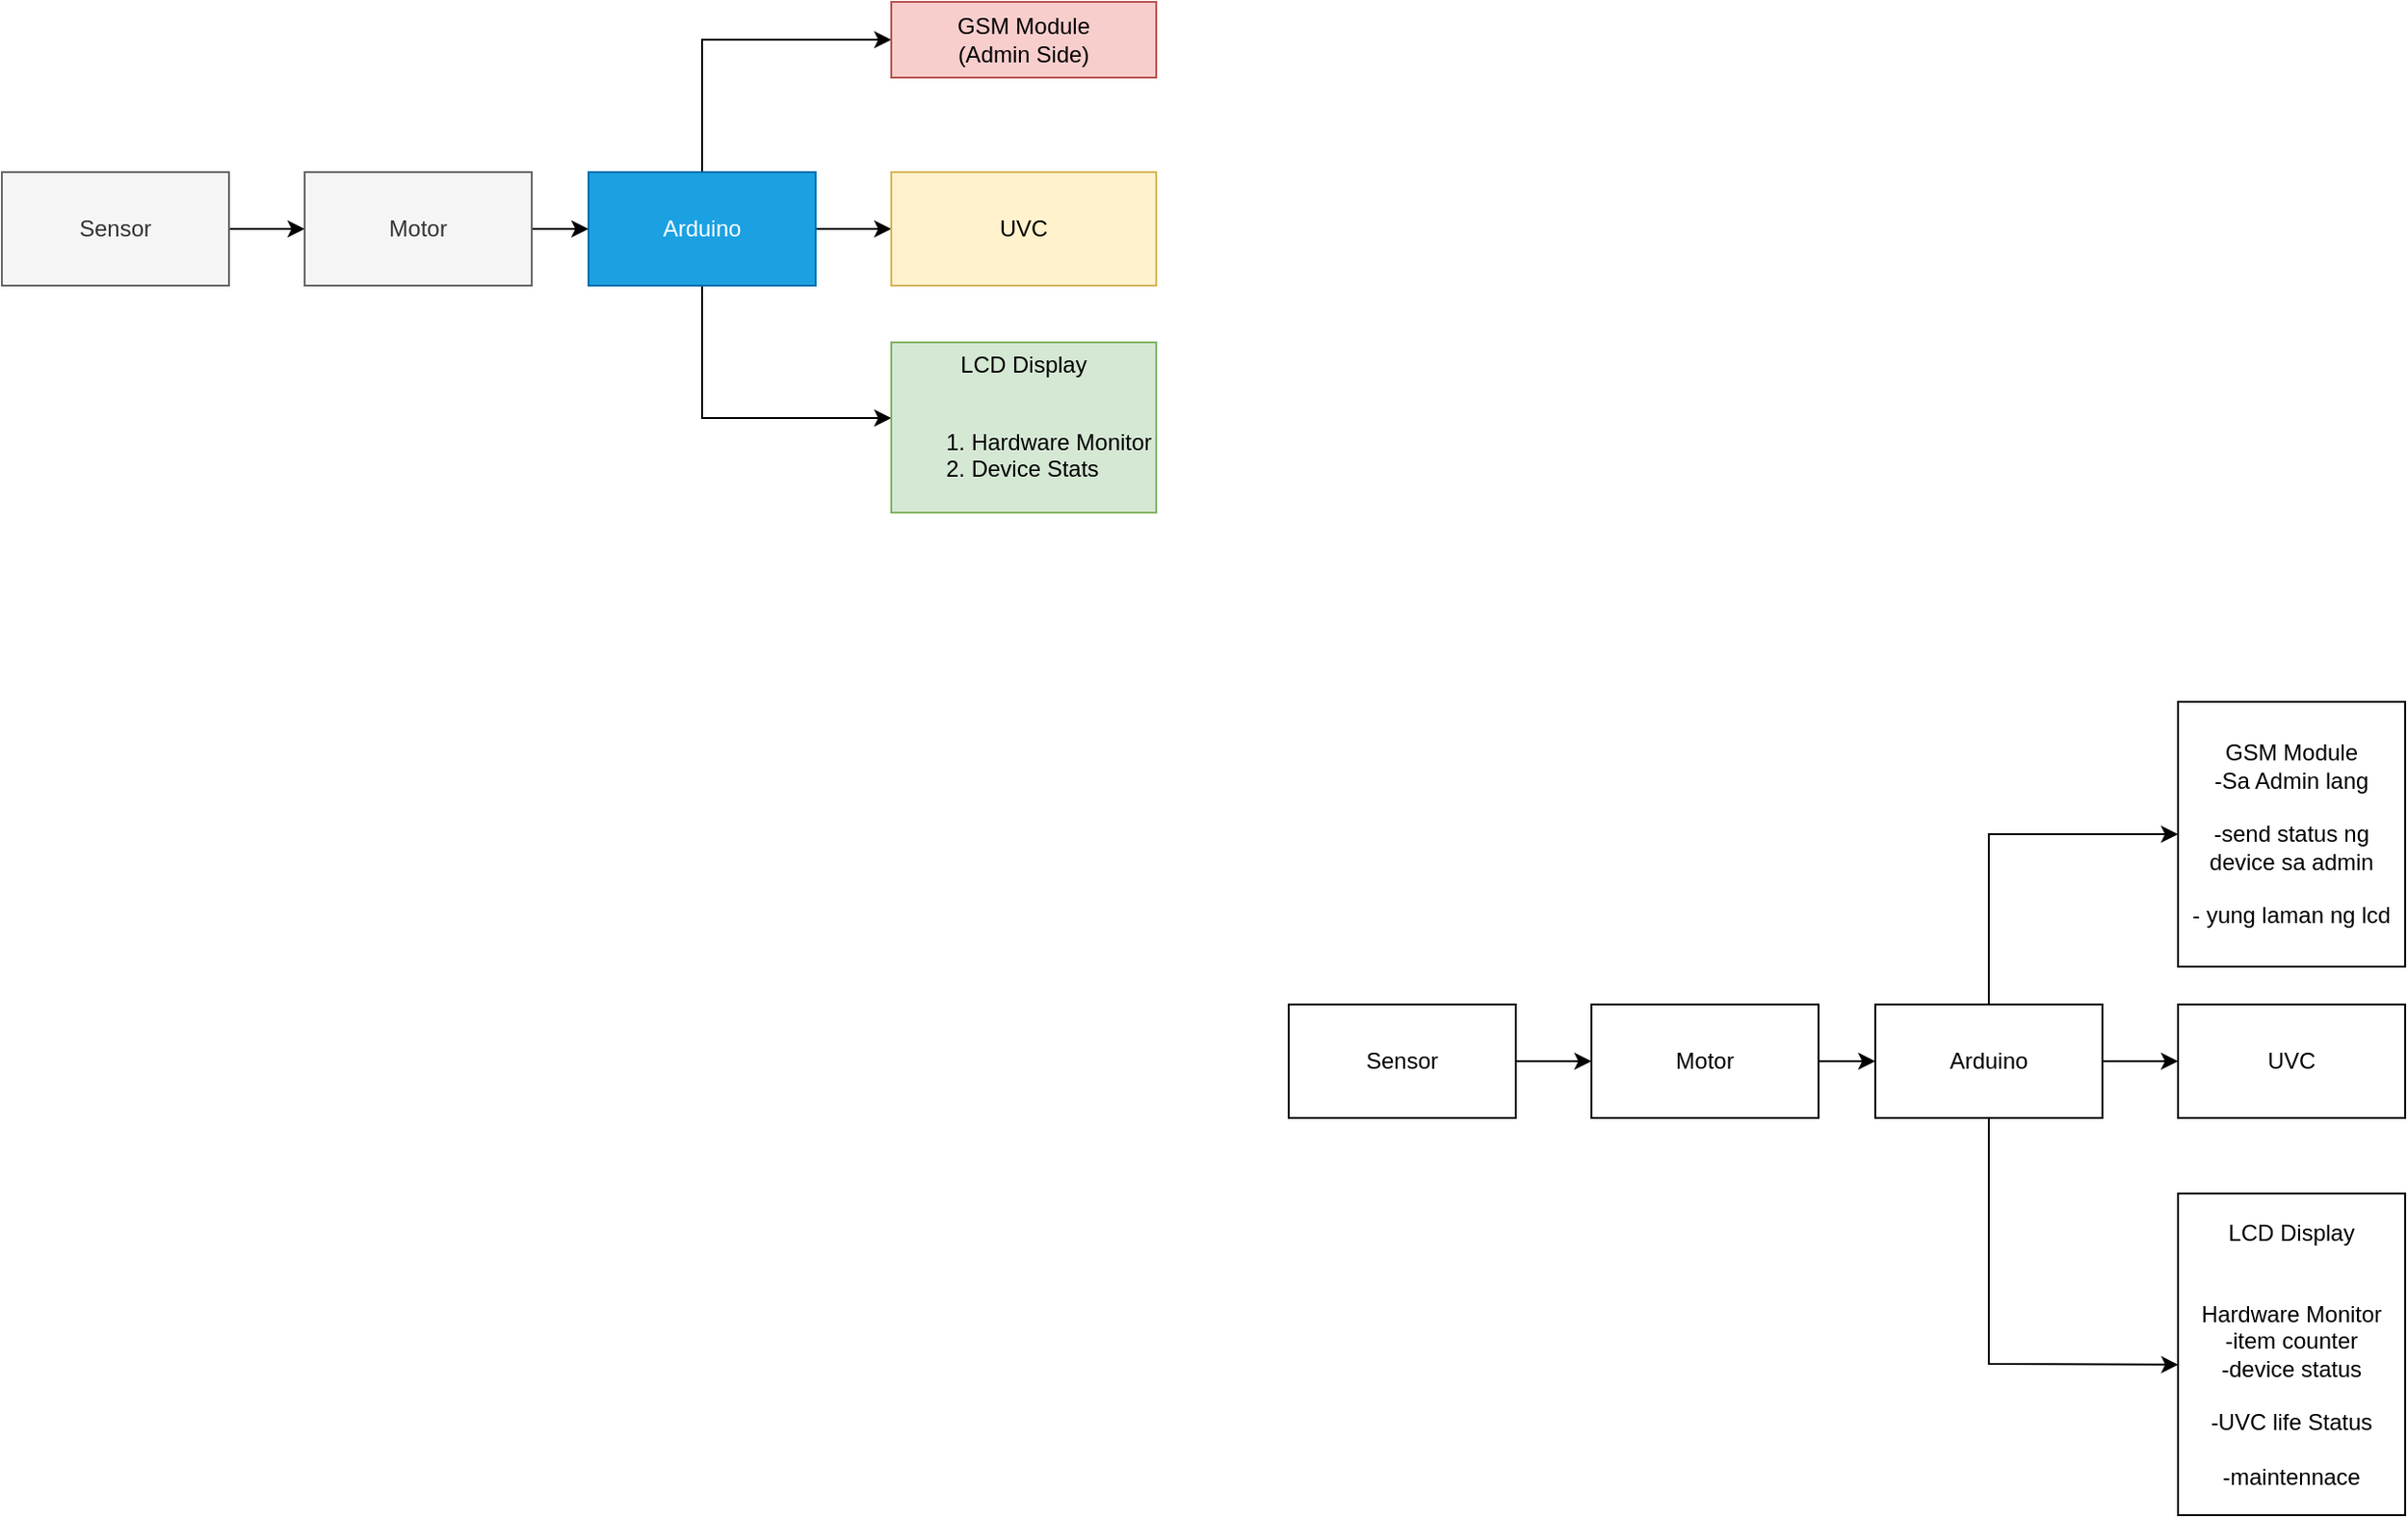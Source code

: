 <mxfile version="17.0.0" type="device"><diagram id="lvughGeJSt-7Xztix8nU" name="Page-1"><mxGraphModel dx="2881" dy="1103" grid="1" gridSize="10" guides="1" tooltips="1" connect="1" arrows="1" fold="1" page="1" pageScale="1" pageWidth="850" pageHeight="1100" math="0" shadow="0"><root><mxCell id="0"/><mxCell id="1" parent="0"/><mxCell id="no6VXicxQ9KglmTSSypp-87" value="" style="edgeStyle=none;rounded=0;orthogonalLoop=1;jettySize=auto;html=1;endArrow=classic;endFill=1;" edge="1" parent="1" source="no6VXicxQ9KglmTSSypp-77" target="no6VXicxQ9KglmTSSypp-78"><mxGeometry relative="1" as="geometry"/></mxCell><mxCell id="no6VXicxQ9KglmTSSypp-77" value="Sensor " style="rounded=0;whiteSpace=wrap;html=1;" vertex="1" parent="1"><mxGeometry x="-80" y="720" width="120" height="60" as="geometry"/></mxCell><mxCell id="no6VXicxQ9KglmTSSypp-89" value="" style="edgeStyle=none;rounded=0;orthogonalLoop=1;jettySize=auto;html=1;endArrow=classic;endFill=1;" edge="1" parent="1" source="no6VXicxQ9KglmTSSypp-78" target="no6VXicxQ9KglmTSSypp-79"><mxGeometry relative="1" as="geometry"/></mxCell><mxCell id="no6VXicxQ9KglmTSSypp-78" value="Motor" style="rounded=0;whiteSpace=wrap;html=1;" vertex="1" parent="1"><mxGeometry x="80" y="720" width="120" height="60" as="geometry"/></mxCell><mxCell id="no6VXicxQ9KglmTSSypp-90" value="" style="edgeStyle=none;rounded=0;orthogonalLoop=1;jettySize=auto;html=1;endArrow=classic;endFill=1;" edge="1" parent="1" source="no6VXicxQ9KglmTSSypp-79" target="no6VXicxQ9KglmTSSypp-82"><mxGeometry relative="1" as="geometry"/></mxCell><mxCell id="no6VXicxQ9KglmTSSypp-92" style="edgeStyle=none;rounded=0;orthogonalLoop=1;jettySize=auto;html=1;exitX=0.5;exitY=0;exitDx=0;exitDy=0;entryX=0;entryY=0.5;entryDx=0;entryDy=0;endArrow=classic;endFill=1;" edge="1" parent="1" source="no6VXicxQ9KglmTSSypp-79" target="no6VXicxQ9KglmTSSypp-80"><mxGeometry relative="1" as="geometry"><Array as="points"><mxPoint x="290" y="630"/></Array></mxGeometry></mxCell><mxCell id="no6VXicxQ9KglmTSSypp-93" style="edgeStyle=none;rounded=0;orthogonalLoop=1;jettySize=auto;html=1;exitX=0.5;exitY=1;exitDx=0;exitDy=0;entryX=0.001;entryY=0.532;entryDx=0;entryDy=0;entryPerimeter=0;endArrow=classic;endFill=1;" edge="1" parent="1" source="no6VXicxQ9KglmTSSypp-79" target="no6VXicxQ9KglmTSSypp-81"><mxGeometry relative="1" as="geometry"><Array as="points"><mxPoint x="290" y="910"/></Array></mxGeometry></mxCell><mxCell id="no6VXicxQ9KglmTSSypp-79" value="Arduino" style="rounded=0;whiteSpace=wrap;html=1;" vertex="1" parent="1"><mxGeometry x="230" y="720" width="120" height="60" as="geometry"/></mxCell><mxCell id="no6VXicxQ9KglmTSSypp-80" value="&lt;div&gt;GSM Module&lt;/div&gt;&lt;div&gt;-Sa Admin lang&lt;br&gt;&lt;/div&gt;&lt;div&gt;&lt;br&gt;&lt;/div&gt;&lt;div&gt;-send status ng device sa admin&lt;br&gt;&lt;/div&gt;&lt;div&gt;&lt;br&gt;&lt;/div&gt;&lt;div&gt;- yung laman ng lcd&lt;br&gt;&lt;/div&gt;" style="rounded=0;whiteSpace=wrap;html=1;" vertex="1" parent="1"><mxGeometry x="390" y="560" width="120" height="140" as="geometry"/></mxCell><mxCell id="no6VXicxQ9KglmTSSypp-81" value="&lt;div&gt;LCD Display&lt;/div&gt;&lt;div&gt;&lt;br&gt;&lt;/div&gt;&lt;div&gt;&lt;br&gt;&lt;/div&gt;&lt;div&gt;&lt;div&gt;Hardware Monitor&lt;/div&gt;&lt;div&gt;-item counter&lt;/div&gt;&lt;div&gt;-device status&lt;br&gt;&lt;/div&gt;&lt;div&gt;&lt;br&gt;&lt;/div&gt;&lt;div&gt;-UVC life Status&lt;br&gt;&lt;/div&gt;&lt;div&gt;&lt;br&gt;&lt;/div&gt;&lt;div&gt;-maintennace&lt;br&gt;&lt;/div&gt;&lt;/div&gt;" style="rounded=0;whiteSpace=wrap;html=1;" vertex="1" parent="1"><mxGeometry x="390" y="820" width="120" height="170" as="geometry"/></mxCell><mxCell id="no6VXicxQ9KglmTSSypp-82" value="UVC" style="rounded=0;whiteSpace=wrap;html=1;" vertex="1" parent="1"><mxGeometry x="390" y="720" width="120" height="60" as="geometry"/></mxCell><mxCell id="no6VXicxQ9KglmTSSypp-94" value="" style="edgeStyle=none;rounded=0;orthogonalLoop=1;jettySize=auto;html=1;endArrow=classic;endFill=1;" edge="1" parent="1" source="no6VXicxQ9KglmTSSypp-95" target="no6VXicxQ9KglmTSSypp-97"><mxGeometry relative="1" as="geometry"/></mxCell><mxCell id="no6VXicxQ9KglmTSSypp-95" value="Sensor " style="rounded=0;whiteSpace=wrap;html=1;fillColor=#f5f5f5;fontColor=#333333;strokeColor=#666666;" vertex="1" parent="1"><mxGeometry x="-760" y="280" width="120" height="60" as="geometry"/></mxCell><mxCell id="no6VXicxQ9KglmTSSypp-96" value="" style="edgeStyle=none;rounded=0;orthogonalLoop=1;jettySize=auto;html=1;endArrow=classic;endFill=1;" edge="1" parent="1" source="no6VXicxQ9KglmTSSypp-97" target="no6VXicxQ9KglmTSSypp-101"><mxGeometry relative="1" as="geometry"/></mxCell><mxCell id="no6VXicxQ9KglmTSSypp-97" value="Motor" style="rounded=0;whiteSpace=wrap;html=1;fillColor=#f5f5f5;fontColor=#333333;strokeColor=#666666;" vertex="1" parent="1"><mxGeometry x="-600" y="280" width="120" height="60" as="geometry"/></mxCell><mxCell id="no6VXicxQ9KglmTSSypp-98" value="" style="edgeStyle=none;rounded=0;orthogonalLoop=1;jettySize=auto;html=1;endArrow=classic;endFill=1;" edge="1" parent="1" source="no6VXicxQ9KglmTSSypp-101" target="no6VXicxQ9KglmTSSypp-104"><mxGeometry relative="1" as="geometry"/></mxCell><mxCell id="no6VXicxQ9KglmTSSypp-105" style="edgeStyle=none;rounded=0;orthogonalLoop=1;jettySize=auto;html=1;exitX=0.5;exitY=0;exitDx=0;exitDy=0;entryX=0;entryY=0.5;entryDx=0;entryDy=0;endArrow=classic;endFill=1;" edge="1" parent="1" source="no6VXicxQ9KglmTSSypp-101" target="no6VXicxQ9KglmTSSypp-102"><mxGeometry relative="1" as="geometry"><Array as="points"><mxPoint x="-390" y="210"/></Array></mxGeometry></mxCell><mxCell id="no6VXicxQ9KglmTSSypp-106" style="edgeStyle=none;rounded=0;orthogonalLoop=1;jettySize=auto;html=1;exitX=0.5;exitY=1;exitDx=0;exitDy=0;entryX=0;entryY=0.5;entryDx=0;entryDy=0;endArrow=classic;endFill=1;" edge="1" parent="1" source="no6VXicxQ9KglmTSSypp-101"><mxGeometry relative="1" as="geometry"><mxPoint x="-290" y="410.0" as="targetPoint"/><Array as="points"><mxPoint x="-390" y="410"/></Array></mxGeometry></mxCell><mxCell id="no6VXicxQ9KglmTSSypp-101" value="Arduino" style="rounded=0;whiteSpace=wrap;html=1;fillColor=#1ba1e2;fontColor=#ffffff;strokeColor=#006EAF;" vertex="1" parent="1"><mxGeometry x="-450" y="280" width="120" height="60" as="geometry"/></mxCell><mxCell id="no6VXicxQ9KglmTSSypp-102" value="&lt;div&gt;GSM Module&lt;/div&gt;&lt;div&gt;(Admin Side)&lt;br&gt;&lt;/div&gt;" style="rounded=0;whiteSpace=wrap;html=1;fillColor=#f8cecc;strokeColor=#b85450;" vertex="1" parent="1"><mxGeometry x="-290" y="190" width="140" height="40" as="geometry"/></mxCell><mxCell id="no6VXicxQ9KglmTSSypp-104" value="UVC" style="rounded=0;whiteSpace=wrap;html=1;fillColor=#fff2cc;strokeColor=#d6b656;" vertex="1" parent="1"><mxGeometry x="-290" y="280" width="140" height="60" as="geometry"/></mxCell><mxCell id="no6VXicxQ9KglmTSSypp-107" value="&lt;div&gt;LCD Display&lt;/div&gt;&lt;div&gt;&lt;br&gt;&lt;/div&gt;&lt;div align=&quot;justify&quot;&gt;&lt;ol&gt;&lt;li&gt;Hardware Monitor&lt;/li&gt;&lt;li&gt;Device Stats&lt;/li&gt;&lt;/ol&gt;&lt;/div&gt;" style="rounded=0;whiteSpace=wrap;html=1;fillColor=#d5e8d4;strokeColor=#82b366;" vertex="1" parent="1"><mxGeometry x="-290" y="370" width="140" height="90" as="geometry"/></mxCell></root></mxGraphModel></diagram></mxfile>